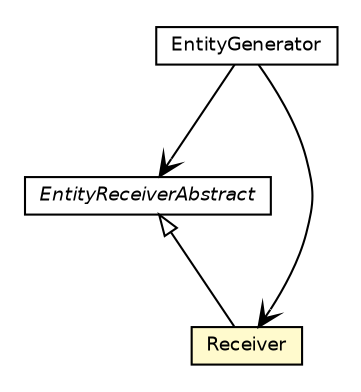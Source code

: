 #!/usr/local/bin/dot
#
# Class diagram 
# Generated by UMLGraph version 5.4 (http://www.umlgraph.org/)
#

digraph G {
	edge [fontname="Helvetica",fontsize=10,labelfontname="Helvetica",labelfontsize=10];
	node [fontname="Helvetica",fontsize=10,shape=plaintext];
	nodesep=0.25;
	ranksep=0.5;
	// jsl.modeling.elements.resource.EntityReceiverAbstract
	c68740 [label=<<table title="jsl.modeling.elements.resource.EntityReceiverAbstract" border="0" cellborder="1" cellspacing="0" cellpadding="2" port="p" href="./EntityReceiverAbstract.html">
		<tr><td><table border="0" cellspacing="0" cellpadding="1">
<tr><td align="center" balign="center"><font face="Helvetica-Oblique"> EntityReceiverAbstract </font></td></tr>
		</table></td></tr>
		</table>>, URL="./EntityReceiverAbstract.html", fontname="Helvetica", fontcolor="black", fontsize=9.0];
	// jsl.modeling.elements.resource.EntityGenerator
	c68744 [label=<<table title="jsl.modeling.elements.resource.EntityGenerator" border="0" cellborder="1" cellspacing="0" cellpadding="2" port="p" href="./EntityGenerator.html">
		<tr><td><table border="0" cellspacing="0" cellpadding="1">
<tr><td align="center" balign="center"> EntityGenerator </td></tr>
		</table></td></tr>
		</table>>, URL="./EntityGenerator.html", fontname="Helvetica", fontcolor="black", fontsize=9.0];
	// jsl.modeling.elements.resource.EntityGenerator.Receiver
	c68745 [label=<<table title="jsl.modeling.elements.resource.EntityGenerator.Receiver" border="0" cellborder="1" cellspacing="0" cellpadding="2" port="p" bgcolor="lemonChiffon" href="./EntityGenerator.Receiver.html">
		<tr><td><table border="0" cellspacing="0" cellpadding="1">
<tr><td align="center" balign="center"> Receiver </td></tr>
		</table></td></tr>
		</table>>, URL="./EntityGenerator.Receiver.html", fontname="Helvetica", fontcolor="black", fontsize=9.0];
	//jsl.modeling.elements.resource.EntityGenerator.Receiver extends jsl.modeling.elements.resource.EntityReceiverAbstract
	c68740:p -> c68745:p [dir=back,arrowtail=empty];
	// jsl.modeling.elements.resource.EntityGenerator NAVASSOC jsl.modeling.elements.resource.EntityReceiverAbstract
	c68744:p -> c68740:p [taillabel="", label="", headlabel="", fontname="Helvetica", fontcolor="black", fontsize=10.0, color="black", arrowhead=open];
	// jsl.modeling.elements.resource.EntityGenerator NAVASSOC jsl.modeling.elements.resource.EntityGenerator.Receiver
	c68744:p -> c68745:p [taillabel="", label="", headlabel="", fontname="Helvetica", fontcolor="black", fontsize=10.0, color="black", arrowhead=open];
}

